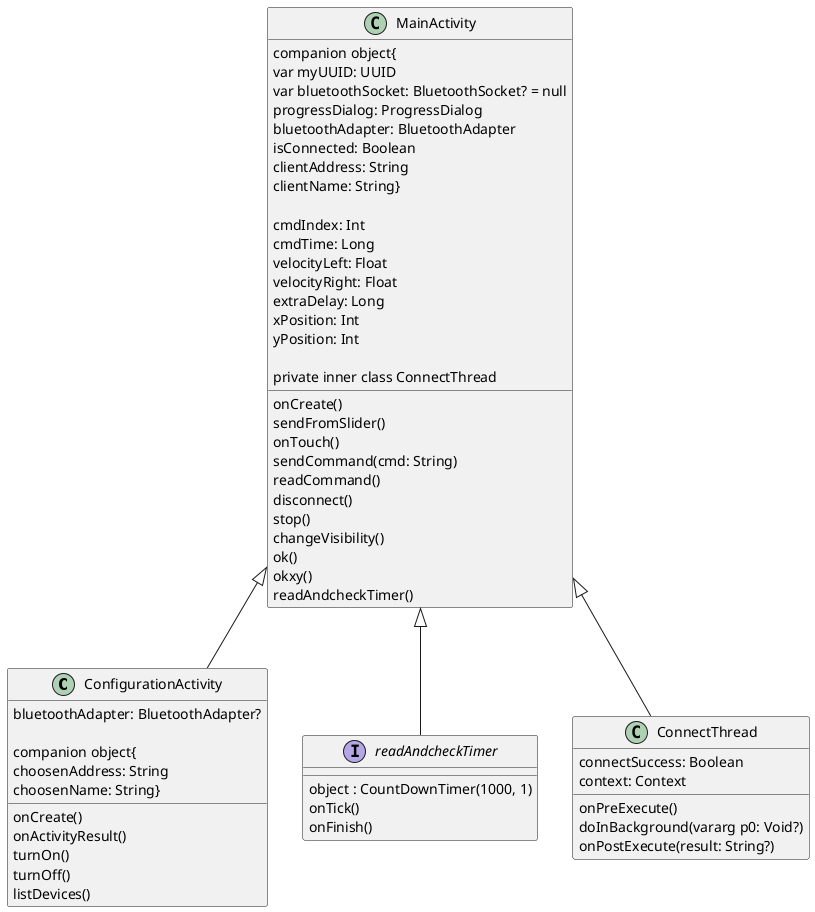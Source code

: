 @startuml
'https://plantuml.com/class-diagram


class ConfigurationActivity{
bluetoothAdapter: BluetoothAdapter?

companion object{
choosenAddress: String
choosenName: String}

onCreate()
onActivityResult()
turnOn()
turnOff()
listDevices()
}

class MainActivity{
companion object{
var myUUID: UUID
var bluetoothSocket: BluetoothSocket? = null
progressDialog: ProgressDialog
bluetoothAdapter: BluetoothAdapter
isConnected: Boolean
clientAddress: String
clientName: String}

cmdIndex: Int
cmdTime: Long
velocityLeft: Float
velocityRight: Float
extraDelay: Long
xPosition: Int
yPosition: Int
onCreate()
sendFromSlider()
onTouch()
sendCommand(cmd: String)
readCommand()
disconnect()
stop()
changeVisibility()
ok()
okxy()
readAndcheckTimer()

private inner class ConnectThread
}

Interface readAndcheckTimer
{
object : CountDownTimer(1000, 1)
onTick()
onFinish()
}

class ConnectThread
{
connectSuccess: Boolean
context: Context

onPreExecute()
doInBackground(vararg p0: Void?)
onPostExecute(result: String?)
}

MainActivity <|-- ConfigurationActivity
MainActivity <|-- ConnectThread
MainActivity <|-- readAndcheckTimer

@enduml
